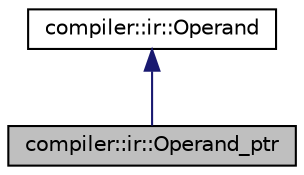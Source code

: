 digraph "compiler::ir::Operand_ptr"
{
 // LATEX_PDF_SIZE
  edge [fontname="Helvetica",fontsize="10",labelfontname="Helvetica",labelfontsize="10"];
  node [fontname="Helvetica",fontsize="10",shape=record];
  Node1 [label="compiler::ir::Operand_ptr",height=0.2,width=0.4,color="black", fillcolor="grey75", style="filled", fontcolor="black",tooltip="Class for pointer types."];
  Node2 -> Node1 [dir="back",color="midnightblue",fontsize="10",style="solid",fontname="Helvetica"];
  Node2 [label="compiler::ir::Operand",height=0.2,width=0.4,color="black", fillcolor="white", style="filled",URL="$classcompiler_1_1ir_1_1_operand.html",tooltip="Base class for operand in the IR."];
}

